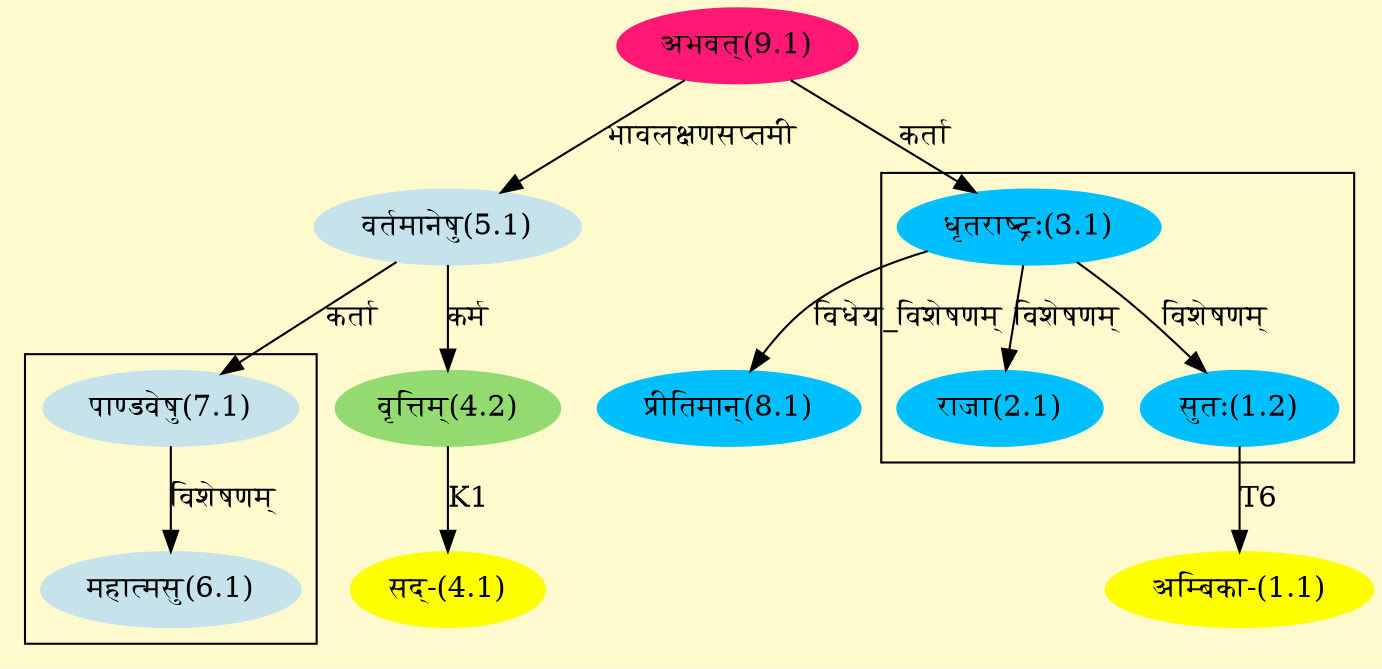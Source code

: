 digraph G{
rankdir=BT;
 compound=true;
 bgcolor="lemonchiffon1";

subgraph cluster_1{
Node1_2 [style=filled, color="#00BFFF" label = "सुतः(1.2)"]
Node3_1 [style=filled, color="#00BFFF" label = "धृतराष्ट्रः(3.1)"]
Node2_1 [style=filled, color="#00BFFF" label = "राजा(2.1)"]

}

subgraph cluster_2{
Node6_1 [style=filled, color="#C6E2EB" label = "महात्मसु(6.1)"]
Node7_1 [style=filled, color="#C6E2EB" label = "पाण्डवेषु(7.1)"]

}
Node1_1 [style=filled, color="#FFFF00" label = "अम्बिका-(1.1)"]
Node1_2 [style=filled, color="#00BFFF" label = "सुतः(1.2)"]
Node3_1 [style=filled, color="#00BFFF" label = "धृतराष्ट्रः(3.1)"]
Node9_1 [style=filled, color="#FF1975" label = "अभवत्(9.1)"]
Node4_1 [style=filled, color="#FFFF00" label = "सद्-(4.1)"]
Node4_2 [style=filled, color="#93DB70" label = "वृत्तिम्(4.2)"]
Node5_1 [style=filled, color="#C6E2EB" label = "वर्तमानेषु(5.1)"]
Node7_1 [style=filled, color="#C6E2EB" label = "पाण्डवेषु(7.1)"]
Node8_1 [style=filled, color="#00BFFF" label = "प्रीतिमान्(8.1)"]
/* Start of Relations section */

Node1_1 -> Node1_2 [  label="T6"  dir="back" ]
Node1_2 -> Node3_1 [  label="विशेषणम्"  dir="back" ]
Node2_1 -> Node3_1 [  label="विशेषणम्"  dir="back" ]
Node3_1 -> Node9_1 [  label="कर्ता"  dir="back" ]
Node4_1 -> Node4_2 [  label="K1"  dir="back" ]
Node4_2 -> Node5_1 [  label="कर्म"  dir="back" ]
Node5_1 -> Node9_1 [  label="भावलक्षणसप्तमी"  dir="back" ]
Node6_1 -> Node7_1 [  label="विशेषणम्"  dir="back" ]
Node7_1 -> Node5_1 [  label="कर्ता"  dir="back" ]
Node8_1 -> Node3_1 [  label="विधेय_विशेषणम्"  dir="back" ]
}
